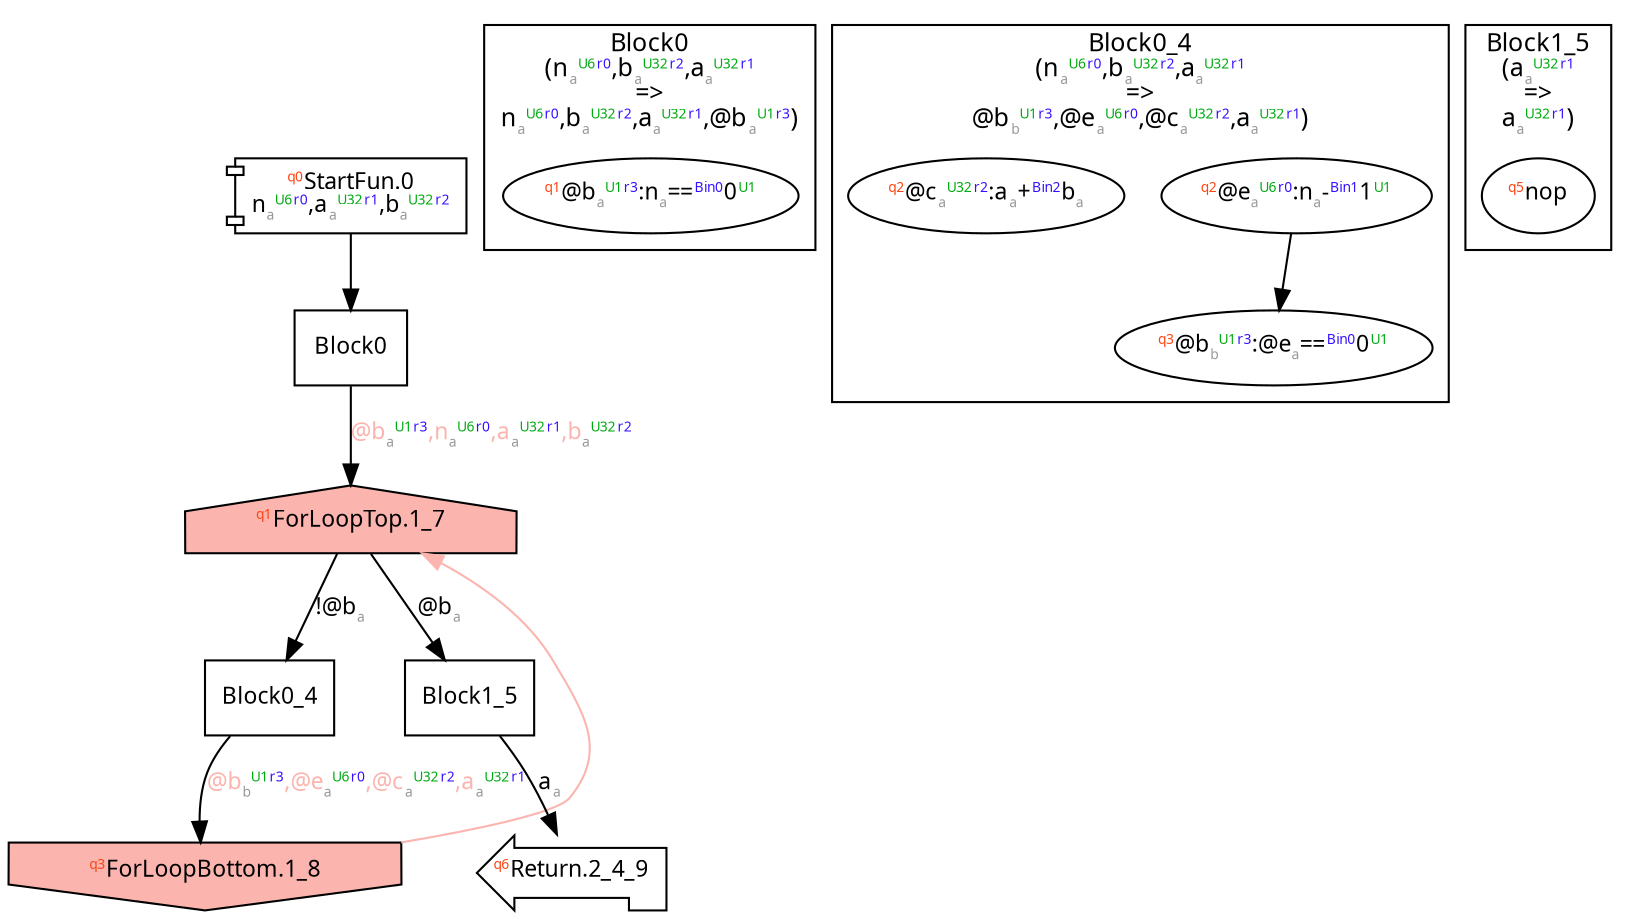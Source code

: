 digraph Program_ {
  graph [fontname = "Monaco", fontsize = 12, ranksep = 0.5];
  node [shape = box, fontname = "Monaco", fontsize = 11; colorscheme = pastel19];
  edge [fontname = "Monaco", fontsize = 11; colorscheme = pastel19];
  Jump0[label = <<font color="#ff4411" point-size="8"><sup>q0</sup></font>StartFun.0<br/>n<font color="#999999" point-size="8"><sub>a</sub></font><font color="#00aa11" point-size="8"><sup>U6</sup></font><font color="#3311ff" point-size="8"><sup>r0</sup></font>,a<font color="#999999" point-size="8"><sub>a</sub></font><font color="#00aa11" point-size="8"><sup>U32</sup></font><font color="#3311ff" point-size="8"><sup>r1</sup></font>,b<font color="#999999" point-size="8"><sub>a</sub></font><font color="#00aa11" point-size="8"><sup>U32</sup></font><font color="#3311ff" point-size="8"><sup>r2</sup></font>>; shape = component];
  Jump0 -> Block0;
  Jump1_7[
    label = <<font color="#ff4411" point-size="8"><sup>q1</sup></font>ForLoopTop.1_7>;
    shape = house; style = filled;
    fillcolor = 1;
  ];
  Block0 -> Jump1_7 [label=<@b<font color="#999999" point-size="8"><sub>a</sub></font><font color="#00aa11" point-size="8"><sup>U1</sup></font><font color="#3311ff" point-size="8"><sup>r3</sup></font>,n<font color="#999999" point-size="8"><sub>a</sub></font><font color="#00aa11" point-size="8"><sup>U6</sup></font><font color="#3311ff" point-size="8"><sup>r0</sup></font>,a<font color="#999999" point-size="8"><sub>a</sub></font><font color="#00aa11" point-size="8"><sup>U32</sup></font><font color="#3311ff" point-size="8"><sup>r1</sup></font>,b<font color="#999999" point-size="8"><sub>a</sub></font><font color="#00aa11" point-size="8"><sup>U32</sup></font><font color="#3311ff" point-size="8"><sup>r2</sup></font>>; fontcolor=1];
  Jump1_7 -> Block0_4 [label = <!@b<font color="#999999" point-size="8"><sub>a</sub></font>>];
  Jump1_8 -> Jump1_7 [constraint = false; color = 1];
  Jump1_7 -> Block1_5 [label = <@b<font color="#999999" point-size="8"><sub>a</sub></font>>];
  Jump1_8[
    label = <<font color="#ff4411" point-size="8"><sup>q3</sup></font>ForLoopBottom.1_8>
    shape = invhouse; style = filled;
    fillcolor = 1;
  ];
  Block0_4 -> Jump1_8 [label=<@b<font color="#999999" point-size="8"><sub>b</sub></font><font color="#00aa11" point-size="8"><sup>U1</sup></font><font color="#3311ff" point-size="8"><sup>r3</sup></font>,@e<font color="#999999" point-size="8"><sub>a</sub></font><font color="#00aa11" point-size="8"><sup>U6</sup></font><font color="#3311ff" point-size="8"><sup>r0</sup></font>,@c<font color="#999999" point-size="8"><sub>a</sub></font><font color="#00aa11" point-size="8"><sup>U32</sup></font><font color="#3311ff" point-size="8"><sup>r2</sup></font>,a<font color="#999999" point-size="8"><sub>a</sub></font><font color="#00aa11" point-size="8"><sup>U32</sup></font><font color="#3311ff" point-size="8"><sup>r1</sup></font>>; fontcolor=1];
  Jump2_4_9[label = <<font color="#ff4411" point-size="8"><sup>q6</sup></font>Return.2_4_9>; shape = lpromoter];
  Block1_5 -> Jump2_4_9 [label=<a<font color="#999999" point-size="8"><sub>a</sub></font>>];
  Block0 [label = "Block0"];
  Block0_4 [label = "Block0_4"];
  Block1_5 [label = "Block1_5"];
  subgraph cluster_dfg_Block0 {
    node [shape = oval];
    label = <Block0<br/>(n<font color="#999999" point-size="8"><sub>a</sub></font><font color="#00aa11" point-size="8"><sup>U6</sup></font><font color="#3311ff" point-size="8"><sup>r0</sup></font>,b<font color="#999999" point-size="8"><sub>a</sub></font><font color="#00aa11" point-size="8"><sup>U32</sup></font><font color="#3311ff" point-size="8"><sup>r2</sup></font>,a<font color="#999999" point-size="8"><sub>a</sub></font><font color="#00aa11" point-size="8"><sup>U32</sup></font><font color="#3311ff" point-size="8"><sup>r1</sup></font><br/>=&gt;<br/>n<font color="#999999" point-size="8"><sub>a</sub></font><font color="#00aa11" point-size="8"><sup>U6</sup></font><font color="#3311ff" point-size="8"><sup>r0</sup></font>,b<font color="#999999" point-size="8"><sub>a</sub></font><font color="#00aa11" point-size="8"><sup>U32</sup></font><font color="#3311ff" point-size="8"><sup>r2</sup></font>,a<font color="#999999" point-size="8"><sub>a</sub></font><font color="#00aa11" point-size="8"><sup>U32</sup></font><font color="#3311ff" point-size="8"><sup>r1</sup></font>,@b<font color="#999999" point-size="8"><sub>a</sub></font><font color="#00aa11" point-size="8"><sup>U1</sup></font><font color="#3311ff" point-size="8"><sup>r3</sup></font>)>;
    8 [label=<<font color="#ff4411" point-size="8"><sup>q1</sup></font>@b<font color="#999999" point-size="8"><sub>a</sub></font><font color="#00aa11" point-size="8"><sup>U1</sup></font><font color="#3311ff" point-size="8"><sup>r3</sup></font>:n<font color="#999999" point-size="8"><sub>a</sub></font>==<font color="#3311ff" point-size="8"><sup>Bin0</sup></font>0<font color="#00aa11" point-size="8"><sup>U1</sup></font>>];
  }
  subgraph cluster_dfg_Block0_4 {
    node [shape = oval];
    label = <Block0_4<br/>(n<font color="#999999" point-size="8"><sub>a</sub></font><font color="#00aa11" point-size="8"><sup>U6</sup></font><font color="#3311ff" point-size="8"><sup>r0</sup></font>,b<font color="#999999" point-size="8"><sub>a</sub></font><font color="#00aa11" point-size="8"><sup>U32</sup></font><font color="#3311ff" point-size="8"><sup>r2</sup></font>,a<font color="#999999" point-size="8"><sub>a</sub></font><font color="#00aa11" point-size="8"><sup>U32</sup></font><font color="#3311ff" point-size="8"><sup>r1</sup></font><br/>=&gt;<br/>@b<font color="#999999" point-size="8"><sub>b</sub></font><font color="#00aa11" point-size="8"><sup>U1</sup></font><font color="#3311ff" point-size="8"><sup>r3</sup></font>,@e<font color="#999999" point-size="8"><sub>a</sub></font><font color="#00aa11" point-size="8"><sup>U6</sup></font><font color="#3311ff" point-size="8"><sup>r0</sup></font>,@c<font color="#999999" point-size="8"><sub>a</sub></font><font color="#00aa11" point-size="8"><sup>U32</sup></font><font color="#3311ff" point-size="8"><sup>r2</sup></font>,a<font color="#999999" point-size="8"><sub>a</sub></font><font color="#00aa11" point-size="8"><sup>U32</sup></font><font color="#3311ff" point-size="8"><sup>r1</sup></font>)>;
    9 [label=<<font color="#ff4411" point-size="8"><sup>q2</sup></font>@e<font color="#999999" point-size="8"><sub>a</sub></font><font color="#00aa11" point-size="8"><sup>U6</sup></font><font color="#3311ff" point-size="8"><sup>r0</sup></font>:n<font color="#999999" point-size="8"><sub>a</sub></font>-<font color="#3311ff" point-size="8"><sup>Bin1</sup></font>1<font color="#00aa11" point-size="8"><sup>U1</sup></font>>];
    10 [label=<<font color="#ff4411" point-size="8"><sup>q2</sup></font>@c<font color="#999999" point-size="8"><sub>a</sub></font><font color="#00aa11" point-size="8"><sup>U32</sup></font><font color="#3311ff" point-size="8"><sup>r2</sup></font>:a<font color="#999999" point-size="8"><sub>a</sub></font>+<font color="#3311ff" point-size="8"><sup>Bin2</sup></font>b<font color="#999999" point-size="8"><sub>a</sub></font>>];
    11 [label=<<font color="#ff4411" point-size="8"><sup>q3</sup></font>@b<font color="#999999" point-size="8"><sub>b</sub></font><font color="#00aa11" point-size="8"><sup>U1</sup></font><font color="#3311ff" point-size="8"><sup>r3</sup></font>:@e<font color="#999999" point-size="8"><sub>a</sub></font>==<font color="#3311ff" point-size="8"><sup>Bin0</sup></font>0<font color="#00aa11" point-size="8"><sup>U1</sup></font>>];
    9 -> 11;
  }
  subgraph cluster_dfg_Block1_5 {
    node [shape = oval];
    label = <Block1_5<br/>(a<font color="#999999" point-size="8"><sub>a</sub></font><font color="#00aa11" point-size="8"><sup>U32</sup></font><font color="#3311ff" point-size="8"><sup>r1</sup></font><br/>=&gt;<br/>a<font color="#999999" point-size="8"><sub>a</sub></font><font color="#00aa11" point-size="8"><sup>U32</sup></font><font color="#3311ff" point-size="8"><sup>r1</sup></font>)>;
    12 [label=<<font color="#ff4411" point-size="8"><sup>q5</sup></font>nop>];
  }
}
